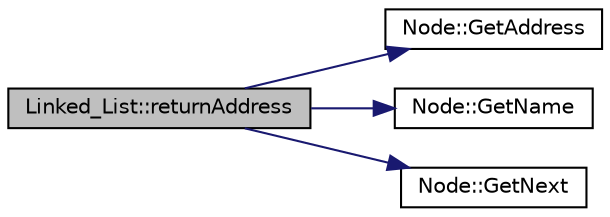 digraph "Linked_List::returnAddress"
{
 // LATEX_PDF_SIZE
  edge [fontname="Helvetica",fontsize="10",labelfontname="Helvetica",labelfontsize="10"];
  node [fontname="Helvetica",fontsize="10",shape=record];
  rankdir="LR";
  Node1 [label="Linked_List::returnAddress",height=0.2,width=0.4,color="black", fillcolor="grey75", style="filled", fontcolor="black",tooltip="Se encarga de retornar el tipo de una variable almacenada en la lista enlazada."];
  Node1 -> Node2 [color="midnightblue",fontsize="10",style="solid",fontname="Helvetica"];
  Node2 [label="Node::GetAddress",height=0.2,width=0.4,color="black", fillcolor="white", style="filled",URL="$classNode.html#a4a6d4eb86c79870471d267cb50de4d85",tooltip="Getter para la direccion del nodo."];
  Node1 -> Node3 [color="midnightblue",fontsize="10",style="solid",fontname="Helvetica"];
  Node3 [label="Node::GetName",height=0.2,width=0.4,color="black", fillcolor="white", style="filled",URL="$classNode.html#a3108774b8ea5584a9c746d06f1427aa6",tooltip="Getter para el nombre del nodo."];
  Node1 -> Node4 [color="midnightblue",fontsize="10",style="solid",fontname="Helvetica"];
  Node4 [label="Node::GetNext",height=0.2,width=0.4,color="black", fillcolor="white", style="filled",URL="$classNode.html#a6f8729374beb27838792dc6ef81124e8",tooltip="Getter para el siguiente nodo."];
}
